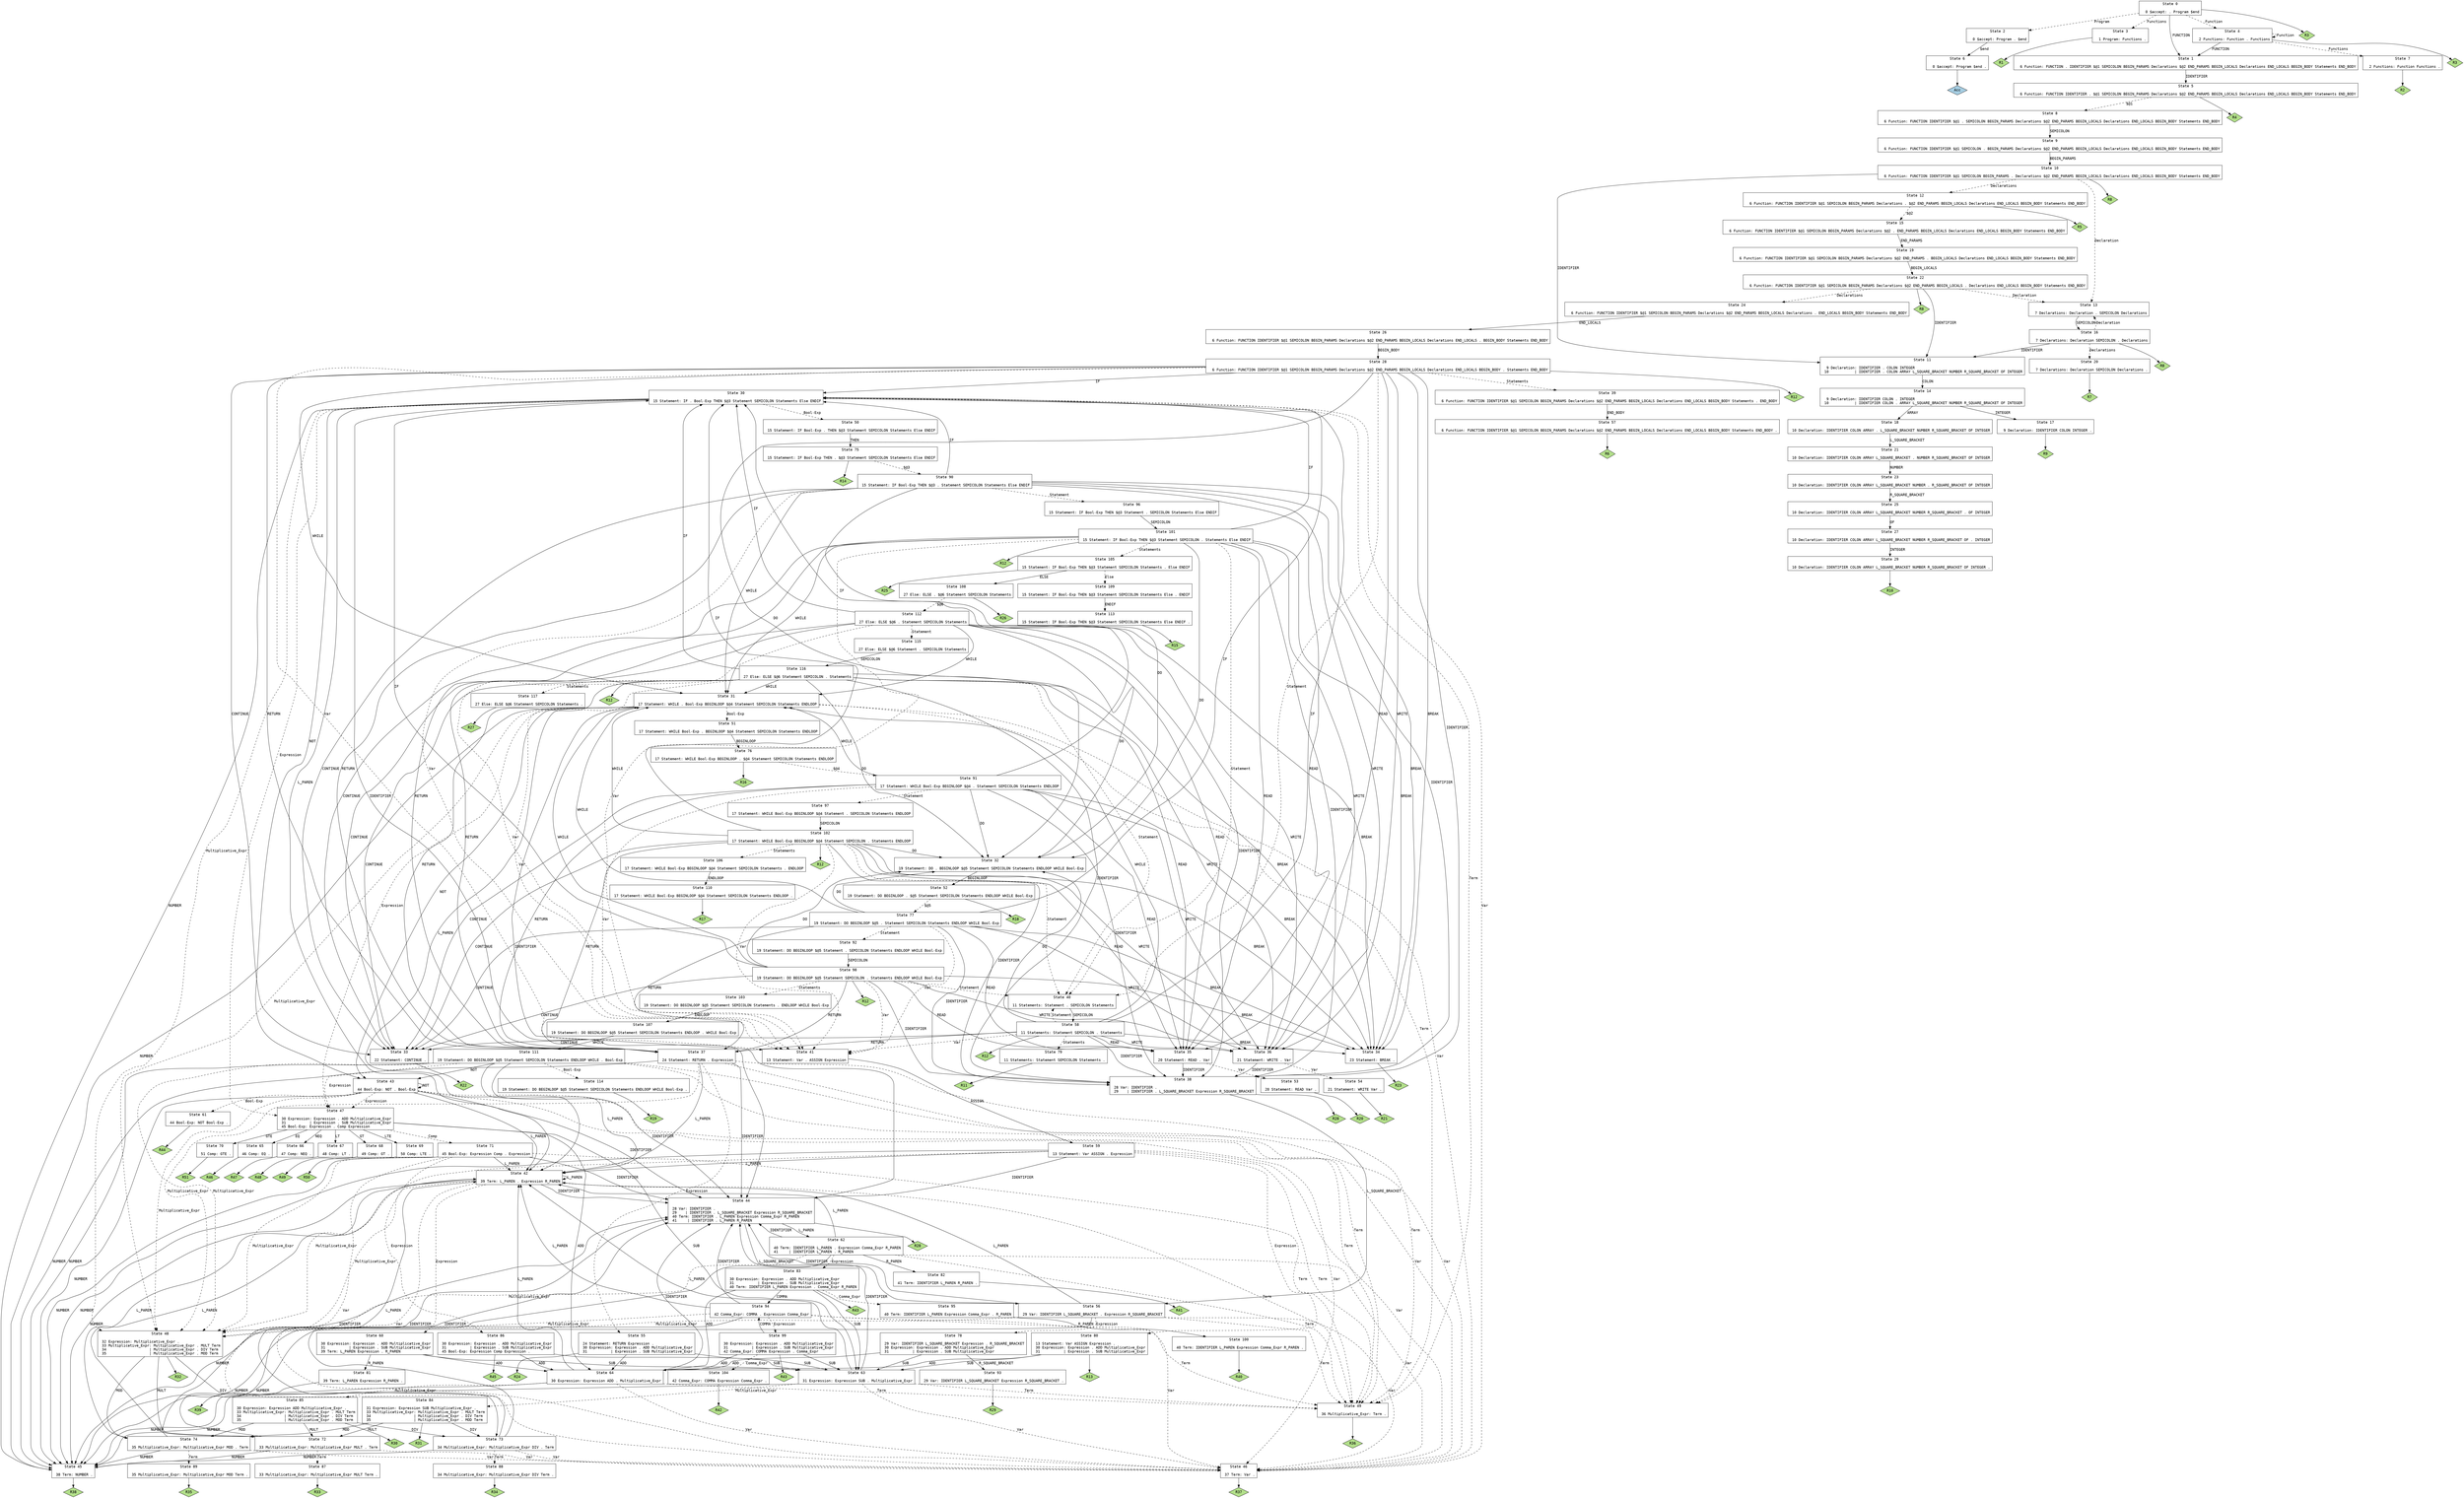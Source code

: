 // Generated by GNU Bison 3.0.4.
// Report bugs to <bug-bison@gnu.org>.
// Home page: <http://www.gnu.org/software/bison/>.

digraph "miniL.y"
{
  node [fontname = courier, shape = box, colorscheme = paired6]
  edge [fontname = courier]

  0 [label="State 0\n\l  0 $accept: . Program $end\l"]
  0 -> 1 [style=solid label="FUNCTION"]
  0 -> 2 [style=dashed label="Program"]
  0 -> 3 [style=dashed label="Functions"]
  0 -> 4 [style=dashed label="Function"]
  0 -> "0R3" [style=solid]
 "0R3" [label="R3", fillcolor=3, shape=diamond, style=filled]
  1 [label="State 1\n\l  6 Function: FUNCTION . IDENTIFIER $@1 SEMICOLON BEGIN_PARAMS Declarations $@2 END_PARAMS BEGIN_LOCALS Declarations END_LOCALS BEGIN_BODY Statements END_BODY\l"]
  1 -> 5 [style=solid label="IDENTIFIER"]
  2 [label="State 2\n\l  0 $accept: Program . $end\l"]
  2 -> 6 [style=solid label="$end"]
  3 [label="State 3\n\l  1 Program: Functions .\l"]
  3 -> "3R1" [style=solid]
 "3R1" [label="R1", fillcolor=3, shape=diamond, style=filled]
  4 [label="State 4\n\l  2 Functions: Function . Functions\l"]
  4 -> 1 [style=solid label="FUNCTION"]
  4 -> 7 [style=dashed label="Functions"]
  4 -> 4 [style=dashed label="Function"]
  4 -> "4R3" [style=solid]
 "4R3" [label="R3", fillcolor=3, shape=diamond, style=filled]
  5 [label="State 5\n\l  6 Function: FUNCTION IDENTIFIER . $@1 SEMICOLON BEGIN_PARAMS Declarations $@2 END_PARAMS BEGIN_LOCALS Declarations END_LOCALS BEGIN_BODY Statements END_BODY\l"]
  5 -> 8 [style=dashed label="$@1"]
  5 -> "5R4" [style=solid]
 "5R4" [label="R4", fillcolor=3, shape=diamond, style=filled]
  6 [label="State 6\n\l  0 $accept: Program $end .\l"]
  6 -> "6R0" [style=solid]
 "6R0" [label="Acc", fillcolor=1, shape=diamond, style=filled]
  7 [label="State 7\n\l  2 Functions: Function Functions .\l"]
  7 -> "7R2" [style=solid]
 "7R2" [label="R2", fillcolor=3, shape=diamond, style=filled]
  8 [label="State 8\n\l  6 Function: FUNCTION IDENTIFIER $@1 . SEMICOLON BEGIN_PARAMS Declarations $@2 END_PARAMS BEGIN_LOCALS Declarations END_LOCALS BEGIN_BODY Statements END_BODY\l"]
  8 -> 9 [style=solid label="SEMICOLON"]
  9 [label="State 9\n\l  6 Function: FUNCTION IDENTIFIER $@1 SEMICOLON . BEGIN_PARAMS Declarations $@2 END_PARAMS BEGIN_LOCALS Declarations END_LOCALS BEGIN_BODY Statements END_BODY\l"]
  9 -> 10 [style=solid label="BEGIN_PARAMS"]
  10 [label="State 10\n\l  6 Function: FUNCTION IDENTIFIER $@1 SEMICOLON BEGIN_PARAMS . Declarations $@2 END_PARAMS BEGIN_LOCALS Declarations END_LOCALS BEGIN_BODY Statements END_BODY\l"]
  10 -> 11 [style=solid label="IDENTIFIER"]
  10 -> 12 [style=dashed label="Declarations"]
  10 -> 13 [style=dashed label="Declaration"]
  10 -> "10R8" [style=solid]
 "10R8" [label="R8", fillcolor=3, shape=diamond, style=filled]
  11 [label="State 11\n\l  9 Declaration: IDENTIFIER . COLON INTEGER\l 10            | IDENTIFIER . COLON ARRAY L_SQUARE_BRACKET NUMBER R_SQUARE_BRACKET OF INTEGER\l"]
  11 -> 14 [style=solid label="COLON"]
  12 [label="State 12\n\l  6 Function: FUNCTION IDENTIFIER $@1 SEMICOLON BEGIN_PARAMS Declarations . $@2 END_PARAMS BEGIN_LOCALS Declarations END_LOCALS BEGIN_BODY Statements END_BODY\l"]
  12 -> 15 [style=dashed label="$@2"]
  12 -> "12R5" [style=solid]
 "12R5" [label="R5", fillcolor=3, shape=diamond, style=filled]
  13 [label="State 13\n\l  7 Declarations: Declaration . SEMICOLON Declarations\l"]
  13 -> 16 [style=solid label="SEMICOLON"]
  14 [label="State 14\n\l  9 Declaration: IDENTIFIER COLON . INTEGER\l 10            | IDENTIFIER COLON . ARRAY L_SQUARE_BRACKET NUMBER R_SQUARE_BRACKET OF INTEGER\l"]
  14 -> 17 [style=solid label="INTEGER"]
  14 -> 18 [style=solid label="ARRAY"]
  15 [label="State 15\n\l  6 Function: FUNCTION IDENTIFIER $@1 SEMICOLON BEGIN_PARAMS Declarations $@2 . END_PARAMS BEGIN_LOCALS Declarations END_LOCALS BEGIN_BODY Statements END_BODY\l"]
  15 -> 19 [style=solid label="END_PARAMS"]
  16 [label="State 16\n\l  7 Declarations: Declaration SEMICOLON . Declarations\l"]
  16 -> 11 [style=solid label="IDENTIFIER"]
  16 -> 20 [style=dashed label="Declarations"]
  16 -> 13 [style=dashed label="Declaration"]
  16 -> "16R8" [style=solid]
 "16R8" [label="R8", fillcolor=3, shape=diamond, style=filled]
  17 [label="State 17\n\l  9 Declaration: IDENTIFIER COLON INTEGER .\l"]
  17 -> "17R9" [style=solid]
 "17R9" [label="R9", fillcolor=3, shape=diamond, style=filled]
  18 [label="State 18\n\l 10 Declaration: IDENTIFIER COLON ARRAY . L_SQUARE_BRACKET NUMBER R_SQUARE_BRACKET OF INTEGER\l"]
  18 -> 21 [style=solid label="L_SQUARE_BRACKET"]
  19 [label="State 19\n\l  6 Function: FUNCTION IDENTIFIER $@1 SEMICOLON BEGIN_PARAMS Declarations $@2 END_PARAMS . BEGIN_LOCALS Declarations END_LOCALS BEGIN_BODY Statements END_BODY\l"]
  19 -> 22 [style=solid label="BEGIN_LOCALS"]
  20 [label="State 20\n\l  7 Declarations: Declaration SEMICOLON Declarations .\l"]
  20 -> "20R7" [style=solid]
 "20R7" [label="R7", fillcolor=3, shape=diamond, style=filled]
  21 [label="State 21\n\l 10 Declaration: IDENTIFIER COLON ARRAY L_SQUARE_BRACKET . NUMBER R_SQUARE_BRACKET OF INTEGER\l"]
  21 -> 23 [style=solid label="NUMBER"]
  22 [label="State 22\n\l  6 Function: FUNCTION IDENTIFIER $@1 SEMICOLON BEGIN_PARAMS Declarations $@2 END_PARAMS BEGIN_LOCALS . Declarations END_LOCALS BEGIN_BODY Statements END_BODY\l"]
  22 -> 11 [style=solid label="IDENTIFIER"]
  22 -> 24 [style=dashed label="Declarations"]
  22 -> 13 [style=dashed label="Declaration"]
  22 -> "22R8" [style=solid]
 "22R8" [label="R8", fillcolor=3, shape=diamond, style=filled]
  23 [label="State 23\n\l 10 Declaration: IDENTIFIER COLON ARRAY L_SQUARE_BRACKET NUMBER . R_SQUARE_BRACKET OF INTEGER\l"]
  23 -> 25 [style=solid label="R_SQUARE_BRACKET"]
  24 [label="State 24\n\l  6 Function: FUNCTION IDENTIFIER $@1 SEMICOLON BEGIN_PARAMS Declarations $@2 END_PARAMS BEGIN_LOCALS Declarations . END_LOCALS BEGIN_BODY Statements END_BODY\l"]
  24 -> 26 [style=solid label="END_LOCALS"]
  25 [label="State 25\n\l 10 Declaration: IDENTIFIER COLON ARRAY L_SQUARE_BRACKET NUMBER R_SQUARE_BRACKET . OF INTEGER\l"]
  25 -> 27 [style=solid label="OF"]
  26 [label="State 26\n\l  6 Function: FUNCTION IDENTIFIER $@1 SEMICOLON BEGIN_PARAMS Declarations $@2 END_PARAMS BEGIN_LOCALS Declarations END_LOCALS . BEGIN_BODY Statements END_BODY\l"]
  26 -> 28 [style=solid label="BEGIN_BODY"]
  27 [label="State 27\n\l 10 Declaration: IDENTIFIER COLON ARRAY L_SQUARE_BRACKET NUMBER R_SQUARE_BRACKET OF . INTEGER\l"]
  27 -> 29 [style=solid label="INTEGER"]
  28 [label="State 28\n\l  6 Function: FUNCTION IDENTIFIER $@1 SEMICOLON BEGIN_PARAMS Declarations $@2 END_PARAMS BEGIN_LOCALS Declarations END_LOCALS BEGIN_BODY . Statements END_BODY\l"]
  28 -> 30 [style=solid label="IF"]
  28 -> 31 [style=solid label="WHILE"]
  28 -> 32 [style=solid label="DO"]
  28 -> 33 [style=solid label="CONTINUE"]
  28 -> 34 [style=solid label="BREAK"]
  28 -> 35 [style=solid label="READ"]
  28 -> 36 [style=solid label="WRITE"]
  28 -> 37 [style=solid label="RETURN"]
  28 -> 38 [style=solid label="IDENTIFIER"]
  28 -> 39 [style=dashed label="Statements"]
  28 -> 40 [style=dashed label="Statement"]
  28 -> 41 [style=dashed label="Var"]
  28 -> "28R12" [style=solid]
 "28R12" [label="R12", fillcolor=3, shape=diamond, style=filled]
  29 [label="State 29\n\l 10 Declaration: IDENTIFIER COLON ARRAY L_SQUARE_BRACKET NUMBER R_SQUARE_BRACKET OF INTEGER .\l"]
  29 -> "29R10" [style=solid]
 "29R10" [label="R10", fillcolor=3, shape=diamond, style=filled]
  30 [label="State 30\n\l 15 Statement: IF . Bool-Exp THEN $@3 Statement SEMICOLON Statements Else ENDIF\l"]
  30 -> 42 [style=solid label="L_PAREN"]
  30 -> 43 [style=solid label="NOT"]
  30 -> 44 [style=solid label="IDENTIFIER"]
  30 -> 45 [style=solid label="NUMBER"]
  30 -> 46 [style=dashed label="Var"]
  30 -> 47 [style=dashed label="Expression"]
  30 -> 48 [style=dashed label="Multiplicative_Expr"]
  30 -> 49 [style=dashed label="Term"]
  30 -> 50 [style=dashed label="Bool-Exp"]
  31 [label="State 31\n\l 17 Statement: WHILE . Bool-Exp BEGINLOOP $@4 Statement SEMICOLON Statements ENDLOOP\l"]
  31 -> 42 [style=solid label="L_PAREN"]
  31 -> 43 [style=solid label="NOT"]
  31 -> 44 [style=solid label="IDENTIFIER"]
  31 -> 45 [style=solid label="NUMBER"]
  31 -> 46 [style=dashed label="Var"]
  31 -> 47 [style=dashed label="Expression"]
  31 -> 48 [style=dashed label="Multiplicative_Expr"]
  31 -> 49 [style=dashed label="Term"]
  31 -> 51 [style=dashed label="Bool-Exp"]
  32 [label="State 32\n\l 19 Statement: DO . BEGINLOOP $@5 Statement SEMICOLON Statements ENDLOOP WHILE Bool-Exp\l"]
  32 -> 52 [style=solid label="BEGINLOOP"]
  33 [label="State 33\n\l 22 Statement: CONTINUE .\l"]
  33 -> "33R22" [style=solid]
 "33R22" [label="R22", fillcolor=3, shape=diamond, style=filled]
  34 [label="State 34\n\l 23 Statement: BREAK .\l"]
  34 -> "34R23" [style=solid]
 "34R23" [label="R23", fillcolor=3, shape=diamond, style=filled]
  35 [label="State 35\n\l 20 Statement: READ . Var\l"]
  35 -> 38 [style=solid label="IDENTIFIER"]
  35 -> 53 [style=dashed label="Var"]
  36 [label="State 36\n\l 21 Statement: WRITE . Var\l"]
  36 -> 38 [style=solid label="IDENTIFIER"]
  36 -> 54 [style=dashed label="Var"]
  37 [label="State 37\n\l 24 Statement: RETURN . Expression\l"]
  37 -> 42 [style=solid label="L_PAREN"]
  37 -> 44 [style=solid label="IDENTIFIER"]
  37 -> 45 [style=solid label="NUMBER"]
  37 -> 46 [style=dashed label="Var"]
  37 -> 55 [style=dashed label="Expression"]
  37 -> 48 [style=dashed label="Multiplicative_Expr"]
  37 -> 49 [style=dashed label="Term"]
  38 [label="State 38\n\l 28 Var: IDENTIFIER .\l 29    | IDENTIFIER . L_SQUARE_BRACKET Expression R_SQUARE_BRACKET\l"]
  38 -> 56 [style=solid label="L_SQUARE_BRACKET"]
  38 -> "38R28" [style=solid]
 "38R28" [label="R28", fillcolor=3, shape=diamond, style=filled]
  39 [label="State 39\n\l  6 Function: FUNCTION IDENTIFIER $@1 SEMICOLON BEGIN_PARAMS Declarations $@2 END_PARAMS BEGIN_LOCALS Declarations END_LOCALS BEGIN_BODY Statements . END_BODY\l"]
  39 -> 57 [style=solid label="END_BODY"]
  40 [label="State 40\n\l 11 Statements: Statement . SEMICOLON Statements\l"]
  40 -> 58 [style=solid label="SEMICOLON"]
  41 [label="State 41\n\l 13 Statement: Var . ASSIGN Expression\l"]
  41 -> 59 [style=solid label="ASSIGN"]
  42 [label="State 42\n\l 39 Term: L_PAREN . Expression R_PAREN\l"]
  42 -> 42 [style=solid label="L_PAREN"]
  42 -> 44 [style=solid label="IDENTIFIER"]
  42 -> 45 [style=solid label="NUMBER"]
  42 -> 46 [style=dashed label="Var"]
  42 -> 60 [style=dashed label="Expression"]
  42 -> 48 [style=dashed label="Multiplicative_Expr"]
  42 -> 49 [style=dashed label="Term"]
  43 [label="State 43\n\l 44 Bool-Exp: NOT . Bool-Exp\l"]
  43 -> 42 [style=solid label="L_PAREN"]
  43 -> 43 [style=solid label="NOT"]
  43 -> 44 [style=solid label="IDENTIFIER"]
  43 -> 45 [style=solid label="NUMBER"]
  43 -> 46 [style=dashed label="Var"]
  43 -> 47 [style=dashed label="Expression"]
  43 -> 48 [style=dashed label="Multiplicative_Expr"]
  43 -> 49 [style=dashed label="Term"]
  43 -> 61 [style=dashed label="Bool-Exp"]
  44 [label="State 44\n\l 28 Var: IDENTIFIER .\l 29    | IDENTIFIER . L_SQUARE_BRACKET Expression R_SQUARE_BRACKET\l 40 Term: IDENTIFIER . L_PAREN Expression Comma_Expr R_PAREN\l 41     | IDENTIFIER . L_PAREN R_PAREN\l"]
  44 -> 62 [style=solid label="L_PAREN"]
  44 -> 56 [style=solid label="L_SQUARE_BRACKET"]
  44 -> "44R28" [style=solid]
 "44R28" [label="R28", fillcolor=3, shape=diamond, style=filled]
  45 [label="State 45\n\l 38 Term: NUMBER .\l"]
  45 -> "45R38" [style=solid]
 "45R38" [label="R38", fillcolor=3, shape=diamond, style=filled]
  46 [label="State 46\n\l 37 Term: Var .\l"]
  46 -> "46R37" [style=solid]
 "46R37" [label="R37", fillcolor=3, shape=diamond, style=filled]
  47 [label="State 47\n\l 30 Expression: Expression . ADD Multiplicative_Expr\l 31           | Expression . SUB Multiplicative_Expr\l 45 Bool-Exp: Expression . Comp Expression\l"]
  47 -> 63 [style=solid label="SUB"]
  47 -> 64 [style=solid label="ADD"]
  47 -> 65 [style=solid label="EQ"]
  47 -> 66 [style=solid label="NEQ"]
  47 -> 67 [style=solid label="LT"]
  47 -> 68 [style=solid label="GT"]
  47 -> 69 [style=solid label="LTE"]
  47 -> 70 [style=solid label="GTE"]
  47 -> 71 [style=dashed label="Comp"]
  48 [label="State 48\n\l 32 Expression: Multiplicative_Expr .\l 33 Multiplicative_Expr: Multiplicative_Expr . MULT Term\l 34                    | Multiplicative_Expr . DIV Term\l 35                    | Multiplicative_Expr . MOD Term\l"]
  48 -> 72 [style=solid label="MULT"]
  48 -> 73 [style=solid label="DIV"]
  48 -> 74 [style=solid label="MOD"]
  48 -> "48R32" [style=solid]
 "48R32" [label="R32", fillcolor=3, shape=diamond, style=filled]
  49 [label="State 49\n\l 36 Multiplicative_Expr: Term .\l"]
  49 -> "49R36" [style=solid]
 "49R36" [label="R36", fillcolor=3, shape=diamond, style=filled]
  50 [label="State 50\n\l 15 Statement: IF Bool-Exp . THEN $@3 Statement SEMICOLON Statements Else ENDIF\l"]
  50 -> 75 [style=solid label="THEN"]
  51 [label="State 51\n\l 17 Statement: WHILE Bool-Exp . BEGINLOOP $@4 Statement SEMICOLON Statements ENDLOOP\l"]
  51 -> 76 [style=solid label="BEGINLOOP"]
  52 [label="State 52\n\l 19 Statement: DO BEGINLOOP . $@5 Statement SEMICOLON Statements ENDLOOP WHILE Bool-Exp\l"]
  52 -> 77 [style=dashed label="$@5"]
  52 -> "52R18" [style=solid]
 "52R18" [label="R18", fillcolor=3, shape=diamond, style=filled]
  53 [label="State 53\n\l 20 Statement: READ Var .\l"]
  53 -> "53R20" [style=solid]
 "53R20" [label="R20", fillcolor=3, shape=diamond, style=filled]
  54 [label="State 54\n\l 21 Statement: WRITE Var .\l"]
  54 -> "54R21" [style=solid]
 "54R21" [label="R21", fillcolor=3, shape=diamond, style=filled]
  55 [label="State 55\n\l 24 Statement: RETURN Expression .\l 30 Expression: Expression . ADD Multiplicative_Expr\l 31           | Expression . SUB Multiplicative_Expr\l"]
  55 -> 63 [style=solid label="SUB"]
  55 -> 64 [style=solid label="ADD"]
  55 -> "55R24" [style=solid]
 "55R24" [label="R24", fillcolor=3, shape=diamond, style=filled]
  56 [label="State 56\n\l 29 Var: IDENTIFIER L_SQUARE_BRACKET . Expression R_SQUARE_BRACKET\l"]
  56 -> 42 [style=solid label="L_PAREN"]
  56 -> 44 [style=solid label="IDENTIFIER"]
  56 -> 45 [style=solid label="NUMBER"]
  56 -> 46 [style=dashed label="Var"]
  56 -> 78 [style=dashed label="Expression"]
  56 -> 48 [style=dashed label="Multiplicative_Expr"]
  56 -> 49 [style=dashed label="Term"]
  57 [label="State 57\n\l  6 Function: FUNCTION IDENTIFIER $@1 SEMICOLON BEGIN_PARAMS Declarations $@2 END_PARAMS BEGIN_LOCALS Declarations END_LOCALS BEGIN_BODY Statements END_BODY .\l"]
  57 -> "57R6" [style=solid]
 "57R6" [label="R6", fillcolor=3, shape=diamond, style=filled]
  58 [label="State 58\n\l 11 Statements: Statement SEMICOLON . Statements\l"]
  58 -> 30 [style=solid label="IF"]
  58 -> 31 [style=solid label="WHILE"]
  58 -> 32 [style=solid label="DO"]
  58 -> 33 [style=solid label="CONTINUE"]
  58 -> 34 [style=solid label="BREAK"]
  58 -> 35 [style=solid label="READ"]
  58 -> 36 [style=solid label="WRITE"]
  58 -> 37 [style=solid label="RETURN"]
  58 -> 38 [style=solid label="IDENTIFIER"]
  58 -> 79 [style=dashed label="Statements"]
  58 -> 40 [style=dashed label="Statement"]
  58 -> 41 [style=dashed label="Var"]
  58 -> "58R12" [style=solid]
 "58R12" [label="R12", fillcolor=3, shape=diamond, style=filled]
  59 [label="State 59\n\l 13 Statement: Var ASSIGN . Expression\l"]
  59 -> 42 [style=solid label="L_PAREN"]
  59 -> 44 [style=solid label="IDENTIFIER"]
  59 -> 45 [style=solid label="NUMBER"]
  59 -> 46 [style=dashed label="Var"]
  59 -> 80 [style=dashed label="Expression"]
  59 -> 48 [style=dashed label="Multiplicative_Expr"]
  59 -> 49 [style=dashed label="Term"]
  60 [label="State 60\n\l 30 Expression: Expression . ADD Multiplicative_Expr\l 31           | Expression . SUB Multiplicative_Expr\l 39 Term: L_PAREN Expression . R_PAREN\l"]
  60 -> 63 [style=solid label="SUB"]
  60 -> 64 [style=solid label="ADD"]
  60 -> 81 [style=solid label="R_PAREN"]
  61 [label="State 61\n\l 44 Bool-Exp: NOT Bool-Exp .\l"]
  61 -> "61R44" [style=solid]
 "61R44" [label="R44", fillcolor=3, shape=diamond, style=filled]
  62 [label="State 62\n\l 40 Term: IDENTIFIER L_PAREN . Expression Comma_Expr R_PAREN\l 41     | IDENTIFIER L_PAREN . R_PAREN\l"]
  62 -> 42 [style=solid label="L_PAREN"]
  62 -> 82 [style=solid label="R_PAREN"]
  62 -> 44 [style=solid label="IDENTIFIER"]
  62 -> 45 [style=solid label="NUMBER"]
  62 -> 46 [style=dashed label="Var"]
  62 -> 83 [style=dashed label="Expression"]
  62 -> 48 [style=dashed label="Multiplicative_Expr"]
  62 -> 49 [style=dashed label="Term"]
  63 [label="State 63\n\l 31 Expression: Expression SUB . Multiplicative_Expr\l"]
  63 -> 42 [style=solid label="L_PAREN"]
  63 -> 44 [style=solid label="IDENTIFIER"]
  63 -> 45 [style=solid label="NUMBER"]
  63 -> 46 [style=dashed label="Var"]
  63 -> 84 [style=dashed label="Multiplicative_Expr"]
  63 -> 49 [style=dashed label="Term"]
  64 [label="State 64\n\l 30 Expression: Expression ADD . Multiplicative_Expr\l"]
  64 -> 42 [style=solid label="L_PAREN"]
  64 -> 44 [style=solid label="IDENTIFIER"]
  64 -> 45 [style=solid label="NUMBER"]
  64 -> 46 [style=dashed label="Var"]
  64 -> 85 [style=dashed label="Multiplicative_Expr"]
  64 -> 49 [style=dashed label="Term"]
  65 [label="State 65\n\l 46 Comp: EQ .\l"]
  65 -> "65R46" [style=solid]
 "65R46" [label="R46", fillcolor=3, shape=diamond, style=filled]
  66 [label="State 66\n\l 47 Comp: NEQ .\l"]
  66 -> "66R47" [style=solid]
 "66R47" [label="R47", fillcolor=3, shape=diamond, style=filled]
  67 [label="State 67\n\l 48 Comp: LT .\l"]
  67 -> "67R48" [style=solid]
 "67R48" [label="R48", fillcolor=3, shape=diamond, style=filled]
  68 [label="State 68\n\l 49 Comp: GT .\l"]
  68 -> "68R49" [style=solid]
 "68R49" [label="R49", fillcolor=3, shape=diamond, style=filled]
  69 [label="State 69\n\l 50 Comp: LTE .\l"]
  69 -> "69R50" [style=solid]
 "69R50" [label="R50", fillcolor=3, shape=diamond, style=filled]
  70 [label="State 70\n\l 51 Comp: GTE .\l"]
  70 -> "70R51" [style=solid]
 "70R51" [label="R51", fillcolor=3, shape=diamond, style=filled]
  71 [label="State 71\n\l 45 Bool-Exp: Expression Comp . Expression\l"]
  71 -> 42 [style=solid label="L_PAREN"]
  71 -> 44 [style=solid label="IDENTIFIER"]
  71 -> 45 [style=solid label="NUMBER"]
  71 -> 46 [style=dashed label="Var"]
  71 -> 86 [style=dashed label="Expression"]
  71 -> 48 [style=dashed label="Multiplicative_Expr"]
  71 -> 49 [style=dashed label="Term"]
  72 [label="State 72\n\l 33 Multiplicative_Expr: Multiplicative_Expr MULT . Term\l"]
  72 -> 42 [style=solid label="L_PAREN"]
  72 -> 44 [style=solid label="IDENTIFIER"]
  72 -> 45 [style=solid label="NUMBER"]
  72 -> 46 [style=dashed label="Var"]
  72 -> 87 [style=dashed label="Term"]
  73 [label="State 73\n\l 34 Multiplicative_Expr: Multiplicative_Expr DIV . Term\l"]
  73 -> 42 [style=solid label="L_PAREN"]
  73 -> 44 [style=solid label="IDENTIFIER"]
  73 -> 45 [style=solid label="NUMBER"]
  73 -> 46 [style=dashed label="Var"]
  73 -> 88 [style=dashed label="Term"]
  74 [label="State 74\n\l 35 Multiplicative_Expr: Multiplicative_Expr MOD . Term\l"]
  74 -> 42 [style=solid label="L_PAREN"]
  74 -> 44 [style=solid label="IDENTIFIER"]
  74 -> 45 [style=solid label="NUMBER"]
  74 -> 46 [style=dashed label="Var"]
  74 -> 89 [style=dashed label="Term"]
  75 [label="State 75\n\l 15 Statement: IF Bool-Exp THEN . $@3 Statement SEMICOLON Statements Else ENDIF\l"]
  75 -> 90 [style=dashed label="$@3"]
  75 -> "75R14" [style=solid]
 "75R14" [label="R14", fillcolor=3, shape=diamond, style=filled]
  76 [label="State 76\n\l 17 Statement: WHILE Bool-Exp BEGINLOOP . $@4 Statement SEMICOLON Statements ENDLOOP\l"]
  76 -> 91 [style=dashed label="$@4"]
  76 -> "76R16" [style=solid]
 "76R16" [label="R16", fillcolor=3, shape=diamond, style=filled]
  77 [label="State 77\n\l 19 Statement: DO BEGINLOOP $@5 . Statement SEMICOLON Statements ENDLOOP WHILE Bool-Exp\l"]
  77 -> 30 [style=solid label="IF"]
  77 -> 31 [style=solid label="WHILE"]
  77 -> 32 [style=solid label="DO"]
  77 -> 33 [style=solid label="CONTINUE"]
  77 -> 34 [style=solid label="BREAK"]
  77 -> 35 [style=solid label="READ"]
  77 -> 36 [style=solid label="WRITE"]
  77 -> 37 [style=solid label="RETURN"]
  77 -> 38 [style=solid label="IDENTIFIER"]
  77 -> 92 [style=dashed label="Statement"]
  77 -> 41 [style=dashed label="Var"]
  78 [label="State 78\n\l 29 Var: IDENTIFIER L_SQUARE_BRACKET Expression . R_SQUARE_BRACKET\l 30 Expression: Expression . ADD Multiplicative_Expr\l 31           | Expression . SUB Multiplicative_Expr\l"]
  78 -> 63 [style=solid label="SUB"]
  78 -> 64 [style=solid label="ADD"]
  78 -> 93 [style=solid label="R_SQUARE_BRACKET"]
  79 [label="State 79\n\l 11 Statements: Statement SEMICOLON Statements .\l"]
  79 -> "79R11" [style=solid]
 "79R11" [label="R11", fillcolor=3, shape=diamond, style=filled]
  80 [label="State 80\n\l 13 Statement: Var ASSIGN Expression .\l 30 Expression: Expression . ADD Multiplicative_Expr\l 31           | Expression . SUB Multiplicative_Expr\l"]
  80 -> 63 [style=solid label="SUB"]
  80 -> 64 [style=solid label="ADD"]
  80 -> "80R13" [style=solid]
 "80R13" [label="R13", fillcolor=3, shape=diamond, style=filled]
  81 [label="State 81\n\l 39 Term: L_PAREN Expression R_PAREN .\l"]
  81 -> "81R39" [style=solid]
 "81R39" [label="R39", fillcolor=3, shape=diamond, style=filled]
  82 [label="State 82\n\l 41 Term: IDENTIFIER L_PAREN R_PAREN .\l"]
  82 -> "82R41" [style=solid]
 "82R41" [label="R41", fillcolor=3, shape=diamond, style=filled]
  83 [label="State 83\n\l 30 Expression: Expression . ADD Multiplicative_Expr\l 31           | Expression . SUB Multiplicative_Expr\l 40 Term: IDENTIFIER L_PAREN Expression . Comma_Expr R_PAREN\l"]
  83 -> 63 [style=solid label="SUB"]
  83 -> 64 [style=solid label="ADD"]
  83 -> 94 [style=solid label="COMMA"]
  83 -> 95 [style=dashed label="Comma_Expr"]
  83 -> "83R43" [style=solid]
 "83R43" [label="R43", fillcolor=3, shape=diamond, style=filled]
  84 [label="State 84\n\l 31 Expression: Expression SUB Multiplicative_Expr .\l 33 Multiplicative_Expr: Multiplicative_Expr . MULT Term\l 34                    | Multiplicative_Expr . DIV Term\l 35                    | Multiplicative_Expr . MOD Term\l"]
  84 -> 72 [style=solid label="MULT"]
  84 -> 73 [style=solid label="DIV"]
  84 -> 74 [style=solid label="MOD"]
  84 -> "84R31" [style=solid]
 "84R31" [label="R31", fillcolor=3, shape=diamond, style=filled]
  85 [label="State 85\n\l 30 Expression: Expression ADD Multiplicative_Expr .\l 33 Multiplicative_Expr: Multiplicative_Expr . MULT Term\l 34                    | Multiplicative_Expr . DIV Term\l 35                    | Multiplicative_Expr . MOD Term\l"]
  85 -> 72 [style=solid label="MULT"]
  85 -> 73 [style=solid label="DIV"]
  85 -> 74 [style=solid label="MOD"]
  85 -> "85R30" [style=solid]
 "85R30" [label="R30", fillcolor=3, shape=diamond, style=filled]
  86 [label="State 86\n\l 30 Expression: Expression . ADD Multiplicative_Expr\l 31           | Expression . SUB Multiplicative_Expr\l 45 Bool-Exp: Expression Comp Expression .\l"]
  86 -> 63 [style=solid label="SUB"]
  86 -> 64 [style=solid label="ADD"]
  86 -> "86R45" [style=solid]
 "86R45" [label="R45", fillcolor=3, shape=diamond, style=filled]
  87 [label="State 87\n\l 33 Multiplicative_Expr: Multiplicative_Expr MULT Term .\l"]
  87 -> "87R33" [style=solid]
 "87R33" [label="R33", fillcolor=3, shape=diamond, style=filled]
  88 [label="State 88\n\l 34 Multiplicative_Expr: Multiplicative_Expr DIV Term .\l"]
  88 -> "88R34" [style=solid]
 "88R34" [label="R34", fillcolor=3, shape=diamond, style=filled]
  89 [label="State 89\n\l 35 Multiplicative_Expr: Multiplicative_Expr MOD Term .\l"]
  89 -> "89R35" [style=solid]
 "89R35" [label="R35", fillcolor=3, shape=diamond, style=filled]
  90 [label="State 90\n\l 15 Statement: IF Bool-Exp THEN $@3 . Statement SEMICOLON Statements Else ENDIF\l"]
  90 -> 30 [style=solid label="IF"]
  90 -> 31 [style=solid label="WHILE"]
  90 -> 32 [style=solid label="DO"]
  90 -> 33 [style=solid label="CONTINUE"]
  90 -> 34 [style=solid label="BREAK"]
  90 -> 35 [style=solid label="READ"]
  90 -> 36 [style=solid label="WRITE"]
  90 -> 37 [style=solid label="RETURN"]
  90 -> 38 [style=solid label="IDENTIFIER"]
  90 -> 96 [style=dashed label="Statement"]
  90 -> 41 [style=dashed label="Var"]
  91 [label="State 91\n\l 17 Statement: WHILE Bool-Exp BEGINLOOP $@4 . Statement SEMICOLON Statements ENDLOOP\l"]
  91 -> 30 [style=solid label="IF"]
  91 -> 31 [style=solid label="WHILE"]
  91 -> 32 [style=solid label="DO"]
  91 -> 33 [style=solid label="CONTINUE"]
  91 -> 34 [style=solid label="BREAK"]
  91 -> 35 [style=solid label="READ"]
  91 -> 36 [style=solid label="WRITE"]
  91 -> 37 [style=solid label="RETURN"]
  91 -> 38 [style=solid label="IDENTIFIER"]
  91 -> 97 [style=dashed label="Statement"]
  91 -> 41 [style=dashed label="Var"]
  92 [label="State 92\n\l 19 Statement: DO BEGINLOOP $@5 Statement . SEMICOLON Statements ENDLOOP WHILE Bool-Exp\l"]
  92 -> 98 [style=solid label="SEMICOLON"]
  93 [label="State 93\n\l 29 Var: IDENTIFIER L_SQUARE_BRACKET Expression R_SQUARE_BRACKET .\l"]
  93 -> "93R29" [style=solid]
 "93R29" [label="R29", fillcolor=3, shape=diamond, style=filled]
  94 [label="State 94\n\l 42 Comma_Expr: COMMA . Expression Comma_Expr\l"]
  94 -> 42 [style=solid label="L_PAREN"]
  94 -> 44 [style=solid label="IDENTIFIER"]
  94 -> 45 [style=solid label="NUMBER"]
  94 -> 46 [style=dashed label="Var"]
  94 -> 99 [style=dashed label="Expression"]
  94 -> 48 [style=dashed label="Multiplicative_Expr"]
  94 -> 49 [style=dashed label="Term"]
  95 [label="State 95\n\l 40 Term: IDENTIFIER L_PAREN Expression Comma_Expr . R_PAREN\l"]
  95 -> 100 [style=solid label="R_PAREN"]
  96 [label="State 96\n\l 15 Statement: IF Bool-Exp THEN $@3 Statement . SEMICOLON Statements Else ENDIF\l"]
  96 -> 101 [style=solid label="SEMICOLON"]
  97 [label="State 97\n\l 17 Statement: WHILE Bool-Exp BEGINLOOP $@4 Statement . SEMICOLON Statements ENDLOOP\l"]
  97 -> 102 [style=solid label="SEMICOLON"]
  98 [label="State 98\n\l 19 Statement: DO BEGINLOOP $@5 Statement SEMICOLON . Statements ENDLOOP WHILE Bool-Exp\l"]
  98 -> 30 [style=solid label="IF"]
  98 -> 31 [style=solid label="WHILE"]
  98 -> 32 [style=solid label="DO"]
  98 -> 33 [style=solid label="CONTINUE"]
  98 -> 34 [style=solid label="BREAK"]
  98 -> 35 [style=solid label="READ"]
  98 -> 36 [style=solid label="WRITE"]
  98 -> 37 [style=solid label="RETURN"]
  98 -> 38 [style=solid label="IDENTIFIER"]
  98 -> 103 [style=dashed label="Statements"]
  98 -> 40 [style=dashed label="Statement"]
  98 -> 41 [style=dashed label="Var"]
  98 -> "98R12" [style=solid]
 "98R12" [label="R12", fillcolor=3, shape=diamond, style=filled]
  99 [label="State 99\n\l 30 Expression: Expression . ADD Multiplicative_Expr\l 31           | Expression . SUB Multiplicative_Expr\l 42 Comma_Expr: COMMA Expression . Comma_Expr\l"]
  99 -> 63 [style=solid label="SUB"]
  99 -> 64 [style=solid label="ADD"]
  99 -> 94 [style=solid label="COMMA"]
  99 -> 104 [style=dashed label="Comma_Expr"]
  99 -> "99R43" [style=solid]
 "99R43" [label="R43", fillcolor=3, shape=diamond, style=filled]
  100 [label="State 100\n\l 40 Term: IDENTIFIER L_PAREN Expression Comma_Expr R_PAREN .\l"]
  100 -> "100R40" [style=solid]
 "100R40" [label="R40", fillcolor=3, shape=diamond, style=filled]
  101 [label="State 101\n\l 15 Statement: IF Bool-Exp THEN $@3 Statement SEMICOLON . Statements Else ENDIF\l"]
  101 -> 30 [style=solid label="IF"]
  101 -> 31 [style=solid label="WHILE"]
  101 -> 32 [style=solid label="DO"]
  101 -> 33 [style=solid label="CONTINUE"]
  101 -> 34 [style=solid label="BREAK"]
  101 -> 35 [style=solid label="READ"]
  101 -> 36 [style=solid label="WRITE"]
  101 -> 37 [style=solid label="RETURN"]
  101 -> 38 [style=solid label="IDENTIFIER"]
  101 -> 105 [style=dashed label="Statements"]
  101 -> 40 [style=dashed label="Statement"]
  101 -> 41 [style=dashed label="Var"]
  101 -> "101R12" [style=solid]
 "101R12" [label="R12", fillcolor=3, shape=diamond, style=filled]
  102 [label="State 102\n\l 17 Statement: WHILE Bool-Exp BEGINLOOP $@4 Statement SEMICOLON . Statements ENDLOOP\l"]
  102 -> 30 [style=solid label="IF"]
  102 -> 31 [style=solid label="WHILE"]
  102 -> 32 [style=solid label="DO"]
  102 -> 33 [style=solid label="CONTINUE"]
  102 -> 34 [style=solid label="BREAK"]
  102 -> 35 [style=solid label="READ"]
  102 -> 36 [style=solid label="WRITE"]
  102 -> 37 [style=solid label="RETURN"]
  102 -> 38 [style=solid label="IDENTIFIER"]
  102 -> 106 [style=dashed label="Statements"]
  102 -> 40 [style=dashed label="Statement"]
  102 -> 41 [style=dashed label="Var"]
  102 -> "102R12" [style=solid]
 "102R12" [label="R12", fillcolor=3, shape=diamond, style=filled]
  103 [label="State 103\n\l 19 Statement: DO BEGINLOOP $@5 Statement SEMICOLON Statements . ENDLOOP WHILE Bool-Exp\l"]
  103 -> 107 [style=solid label="ENDLOOP"]
  104 [label="State 104\n\l 42 Comma_Expr: COMMA Expression Comma_Expr .\l"]
  104 -> "104R42" [style=solid]
 "104R42" [label="R42", fillcolor=3, shape=diamond, style=filled]
  105 [label="State 105\n\l 15 Statement: IF Bool-Exp THEN $@3 Statement SEMICOLON Statements . Else ENDIF\l"]
  105 -> 108 [style=solid label="ELSE"]
  105 -> 109 [style=dashed label="Else"]
  105 -> "105R25" [style=solid]
 "105R25" [label="R25", fillcolor=3, shape=diamond, style=filled]
  106 [label="State 106\n\l 17 Statement: WHILE Bool-Exp BEGINLOOP $@4 Statement SEMICOLON Statements . ENDLOOP\l"]
  106 -> 110 [style=solid label="ENDLOOP"]
  107 [label="State 107\n\l 19 Statement: DO BEGINLOOP $@5 Statement SEMICOLON Statements ENDLOOP . WHILE Bool-Exp\l"]
  107 -> 111 [style=solid label="WHILE"]
  108 [label="State 108\n\l 27 Else: ELSE . $@6 Statement SEMICOLON Statements\l"]
  108 -> 112 [style=dashed label="$@6"]
  108 -> "108R26" [style=solid]
 "108R26" [label="R26", fillcolor=3, shape=diamond, style=filled]
  109 [label="State 109\n\l 15 Statement: IF Bool-Exp THEN $@3 Statement SEMICOLON Statements Else . ENDIF\l"]
  109 -> 113 [style=solid label="ENDIF"]
  110 [label="State 110\n\l 17 Statement: WHILE Bool-Exp BEGINLOOP $@4 Statement SEMICOLON Statements ENDLOOP .\l"]
  110 -> "110R17" [style=solid]
 "110R17" [label="R17", fillcolor=3, shape=diamond, style=filled]
  111 [label="State 111\n\l 19 Statement: DO BEGINLOOP $@5 Statement SEMICOLON Statements ENDLOOP WHILE . Bool-Exp\l"]
  111 -> 42 [style=solid label="L_PAREN"]
  111 -> 43 [style=solid label="NOT"]
  111 -> 44 [style=solid label="IDENTIFIER"]
  111 -> 45 [style=solid label="NUMBER"]
  111 -> 46 [style=dashed label="Var"]
  111 -> 47 [style=dashed label="Expression"]
  111 -> 48 [style=dashed label="Multiplicative_Expr"]
  111 -> 49 [style=dashed label="Term"]
  111 -> 114 [style=dashed label="Bool-Exp"]
  112 [label="State 112\n\l 27 Else: ELSE $@6 . Statement SEMICOLON Statements\l"]
  112 -> 30 [style=solid label="IF"]
  112 -> 31 [style=solid label="WHILE"]
  112 -> 32 [style=solid label="DO"]
  112 -> 33 [style=solid label="CONTINUE"]
  112 -> 34 [style=solid label="BREAK"]
  112 -> 35 [style=solid label="READ"]
  112 -> 36 [style=solid label="WRITE"]
  112 -> 37 [style=solid label="RETURN"]
  112 -> 38 [style=solid label="IDENTIFIER"]
  112 -> 115 [style=dashed label="Statement"]
  112 -> 41 [style=dashed label="Var"]
  113 [label="State 113\n\l 15 Statement: IF Bool-Exp THEN $@3 Statement SEMICOLON Statements Else ENDIF .\l"]
  113 -> "113R15" [style=solid]
 "113R15" [label="R15", fillcolor=3, shape=diamond, style=filled]
  114 [label="State 114\n\l 19 Statement: DO BEGINLOOP $@5 Statement SEMICOLON Statements ENDLOOP WHILE Bool-Exp .\l"]
  114 -> "114R19" [style=solid]
 "114R19" [label="R19", fillcolor=3, shape=diamond, style=filled]
  115 [label="State 115\n\l 27 Else: ELSE $@6 Statement . SEMICOLON Statements\l"]
  115 -> 116 [style=solid label="SEMICOLON"]
  116 [label="State 116\n\l 27 Else: ELSE $@6 Statement SEMICOLON . Statements\l"]
  116 -> 30 [style=solid label="IF"]
  116 -> 31 [style=solid label="WHILE"]
  116 -> 32 [style=solid label="DO"]
  116 -> 33 [style=solid label="CONTINUE"]
  116 -> 34 [style=solid label="BREAK"]
  116 -> 35 [style=solid label="READ"]
  116 -> 36 [style=solid label="WRITE"]
  116 -> 37 [style=solid label="RETURN"]
  116 -> 38 [style=solid label="IDENTIFIER"]
  116 -> 117 [style=dashed label="Statements"]
  116 -> 40 [style=dashed label="Statement"]
  116 -> 41 [style=dashed label="Var"]
  116 -> "116R12" [style=solid]
 "116R12" [label="R12", fillcolor=3, shape=diamond, style=filled]
  117 [label="State 117\n\l 27 Else: ELSE $@6 Statement SEMICOLON Statements .\l"]
  117 -> "117R27" [style=solid]
 "117R27" [label="R27", fillcolor=3, shape=diamond, style=filled]
}
